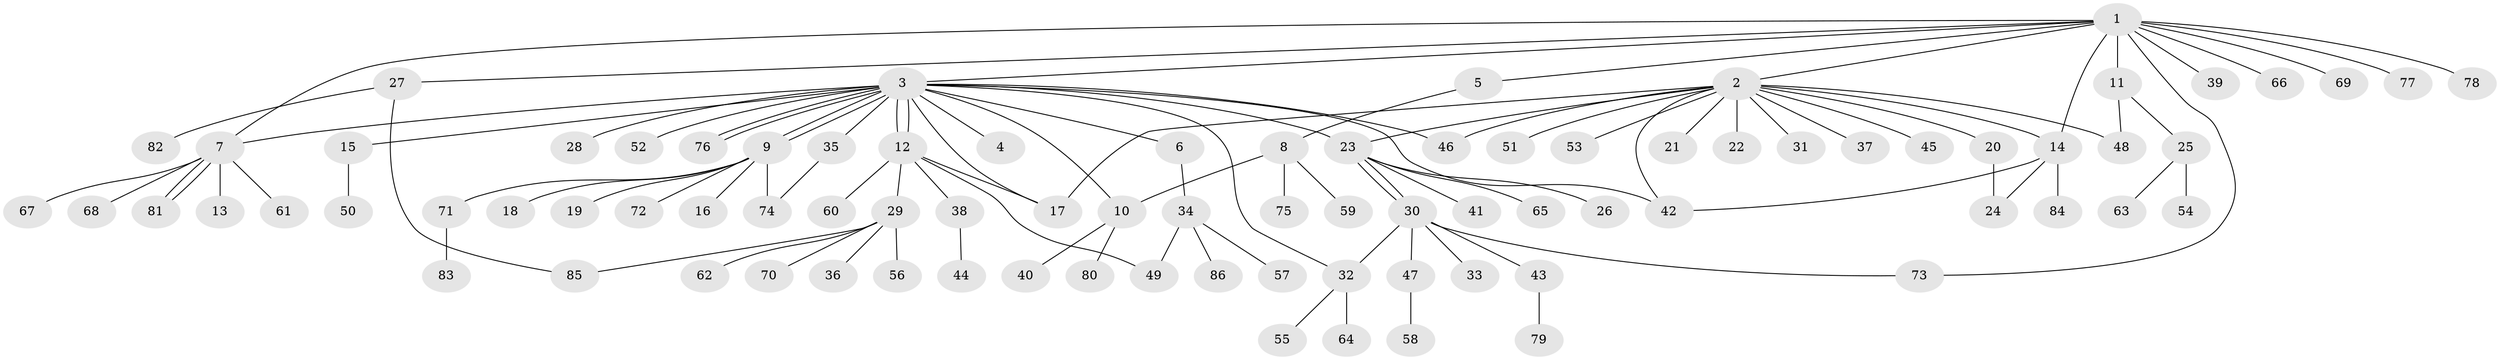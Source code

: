 // coarse degree distribution, {26: 0.023255813953488372, 1: 0.813953488372093, 2: 0.11627906976744186, 8: 0.023255813953488372, 7: 0.023255813953488372}
// Generated by graph-tools (version 1.1) at 2025/50/03/04/25 21:50:50]
// undirected, 86 vertices, 106 edges
graph export_dot {
graph [start="1"]
  node [color=gray90,style=filled];
  1;
  2;
  3;
  4;
  5;
  6;
  7;
  8;
  9;
  10;
  11;
  12;
  13;
  14;
  15;
  16;
  17;
  18;
  19;
  20;
  21;
  22;
  23;
  24;
  25;
  26;
  27;
  28;
  29;
  30;
  31;
  32;
  33;
  34;
  35;
  36;
  37;
  38;
  39;
  40;
  41;
  42;
  43;
  44;
  45;
  46;
  47;
  48;
  49;
  50;
  51;
  52;
  53;
  54;
  55;
  56;
  57;
  58;
  59;
  60;
  61;
  62;
  63;
  64;
  65;
  66;
  67;
  68;
  69;
  70;
  71;
  72;
  73;
  74;
  75;
  76;
  77;
  78;
  79;
  80;
  81;
  82;
  83;
  84;
  85;
  86;
  1 -- 2;
  1 -- 3;
  1 -- 5;
  1 -- 7;
  1 -- 11;
  1 -- 14;
  1 -- 27;
  1 -- 39;
  1 -- 66;
  1 -- 69;
  1 -- 73;
  1 -- 77;
  1 -- 78;
  2 -- 14;
  2 -- 17;
  2 -- 20;
  2 -- 21;
  2 -- 22;
  2 -- 23;
  2 -- 31;
  2 -- 37;
  2 -- 42;
  2 -- 45;
  2 -- 46;
  2 -- 48;
  2 -- 51;
  2 -- 53;
  3 -- 4;
  3 -- 6;
  3 -- 7;
  3 -- 9;
  3 -- 9;
  3 -- 10;
  3 -- 12;
  3 -- 12;
  3 -- 15;
  3 -- 17;
  3 -- 23;
  3 -- 28;
  3 -- 32;
  3 -- 35;
  3 -- 42;
  3 -- 46;
  3 -- 52;
  3 -- 76;
  3 -- 76;
  5 -- 8;
  6 -- 34;
  7 -- 13;
  7 -- 61;
  7 -- 67;
  7 -- 68;
  7 -- 81;
  7 -- 81;
  8 -- 10;
  8 -- 59;
  8 -- 75;
  9 -- 16;
  9 -- 18;
  9 -- 19;
  9 -- 71;
  9 -- 72;
  9 -- 74;
  10 -- 40;
  10 -- 80;
  11 -- 25;
  11 -- 48;
  12 -- 17;
  12 -- 29;
  12 -- 38;
  12 -- 49;
  12 -- 60;
  14 -- 24;
  14 -- 42;
  14 -- 84;
  15 -- 50;
  20 -- 24;
  23 -- 26;
  23 -- 30;
  23 -- 30;
  23 -- 41;
  23 -- 65;
  25 -- 54;
  25 -- 63;
  27 -- 82;
  27 -- 85;
  29 -- 36;
  29 -- 56;
  29 -- 62;
  29 -- 70;
  29 -- 85;
  30 -- 32;
  30 -- 33;
  30 -- 43;
  30 -- 47;
  30 -- 73;
  32 -- 55;
  32 -- 64;
  34 -- 49;
  34 -- 57;
  34 -- 86;
  35 -- 74;
  38 -- 44;
  43 -- 79;
  47 -- 58;
  71 -- 83;
}
